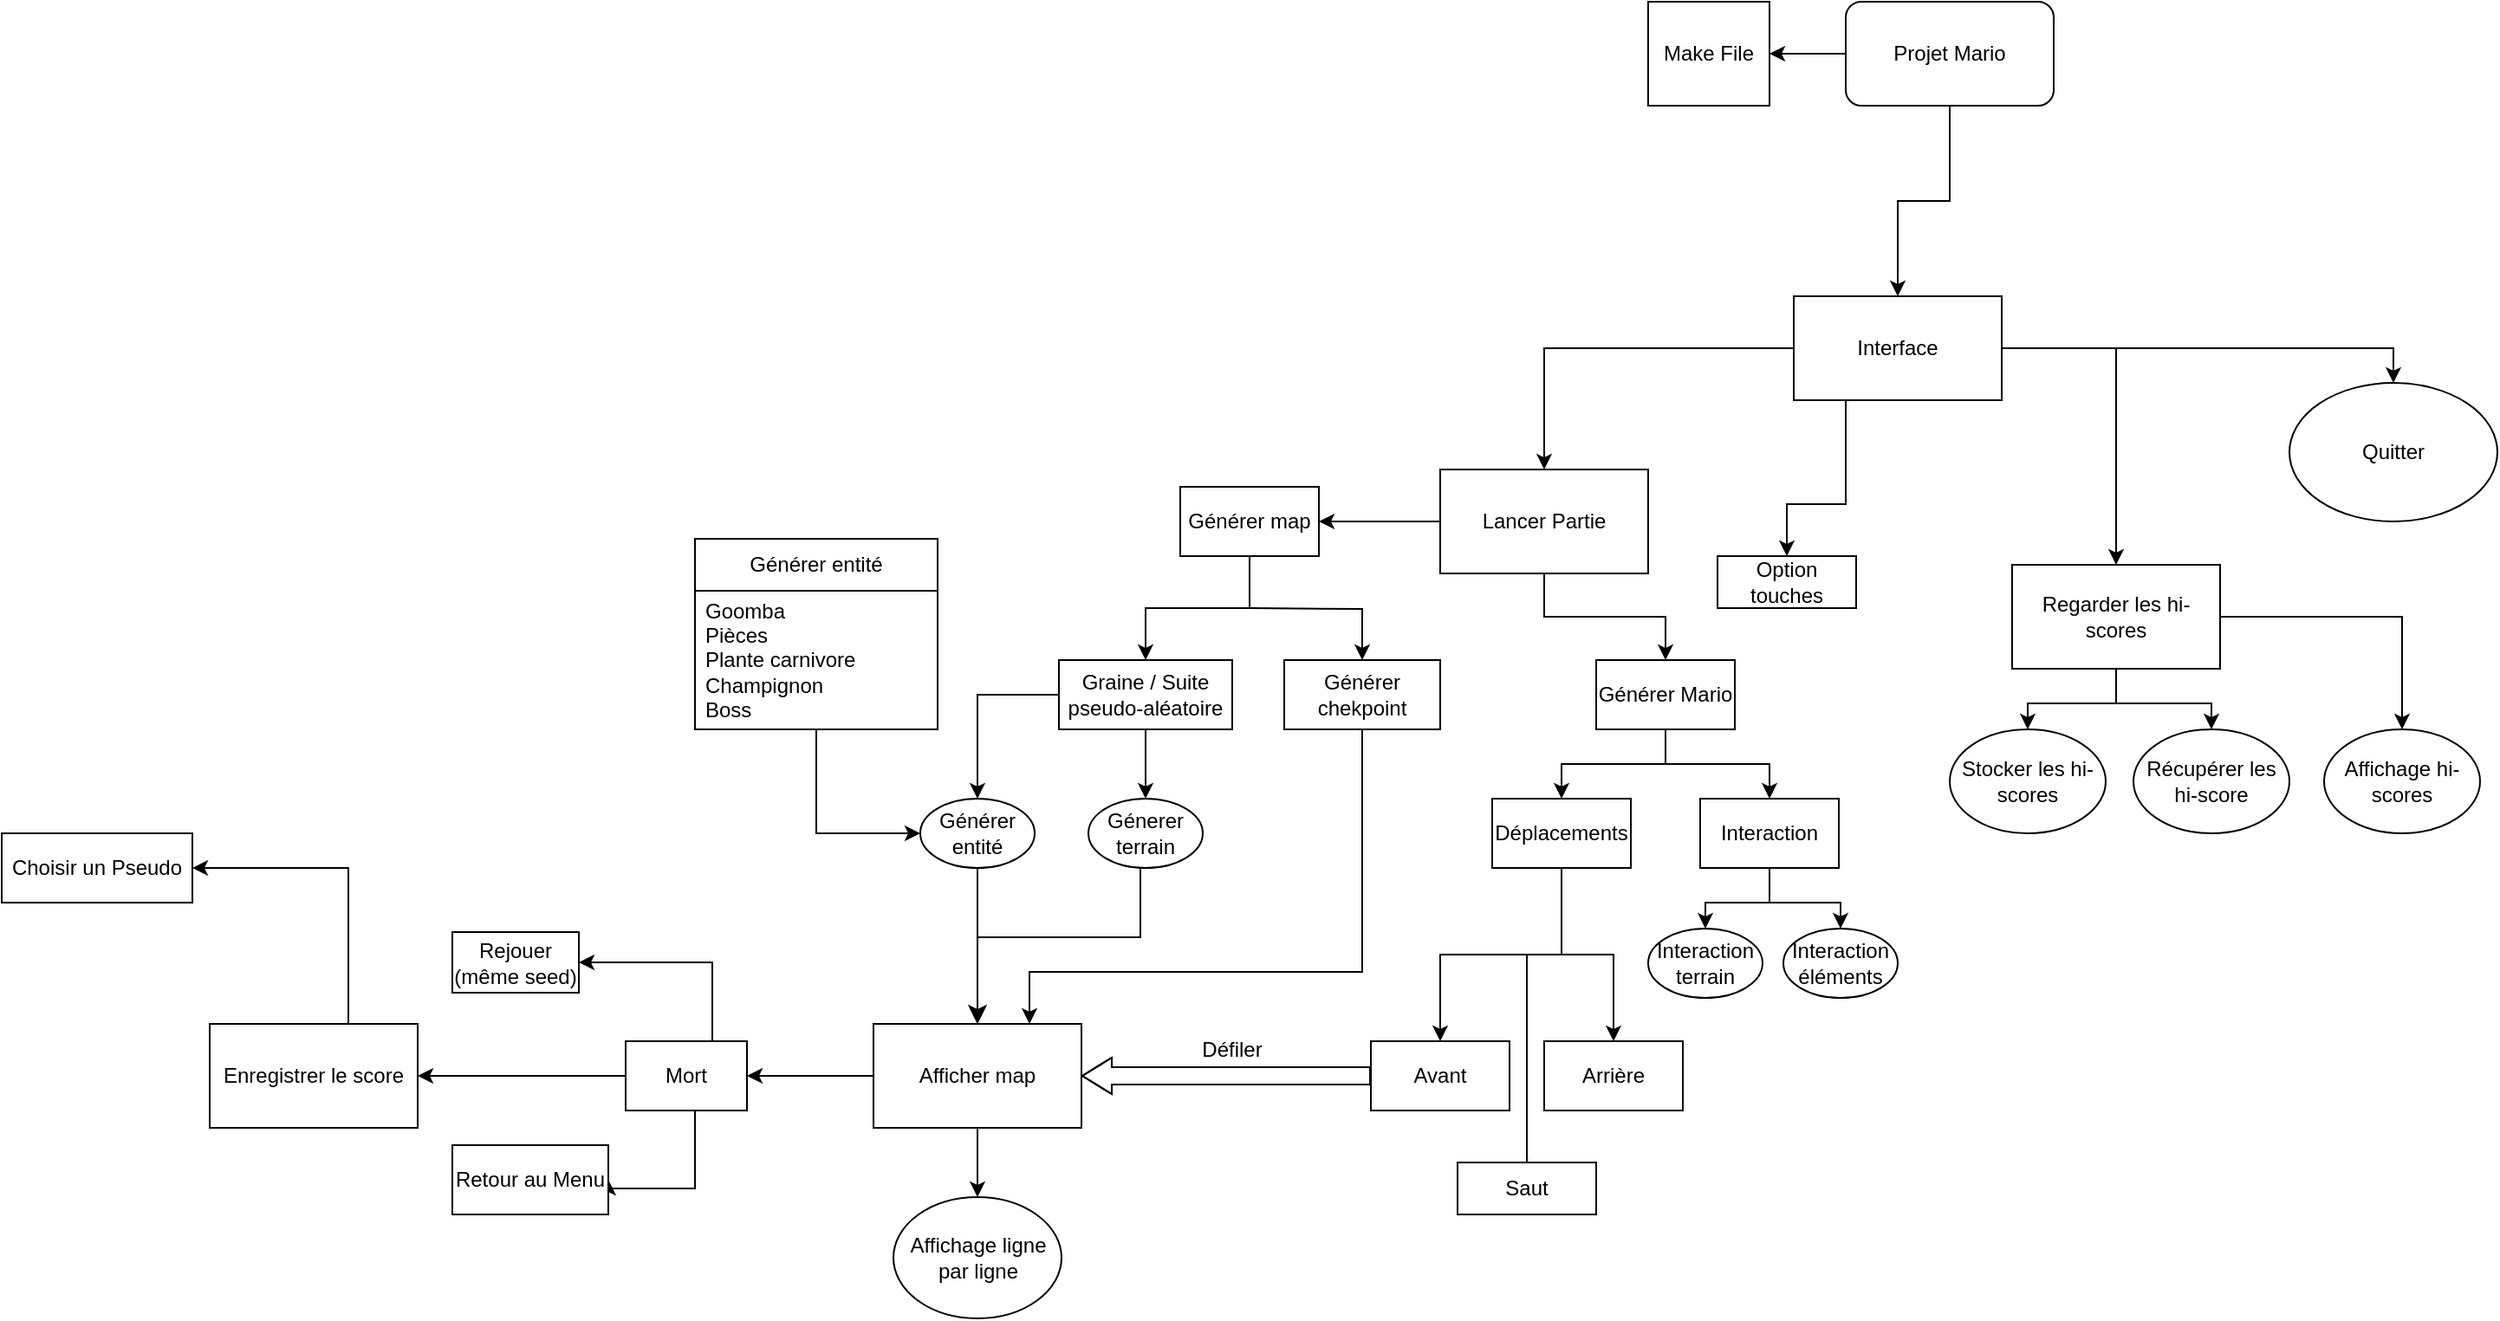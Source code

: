 <mxfile version="26.0.10">
  <diagram name="Page-1" id="3Ub4bXwL-AXnyBRuHnWu">
    <mxGraphModel dx="2500" dy="739" grid="1" gridSize="10" guides="1" tooltips="1" connect="1" arrows="1" fold="1" page="1" pageScale="1" pageWidth="827" pageHeight="1169" math="0" shadow="0">
      <root>
        <mxCell id="0" />
        <mxCell id="1" parent="0" />
        <mxCell id="WMoN78tWzcWq6Xf_8WZY-3" style="edgeStyle=orthogonalEdgeStyle;rounded=0;orthogonalLoop=1;jettySize=auto;html=1;" parent="1" source="WMoN78tWzcWq6Xf_8WZY-1" target="WMoN78tWzcWq6Xf_8WZY-2" edge="1">
          <mxGeometry relative="1" as="geometry" />
        </mxCell>
        <mxCell id="l7IHS68TkZHI2Xt5Ijet-1" style="edgeStyle=orthogonalEdgeStyle;rounded=0;orthogonalLoop=1;jettySize=auto;html=1;" edge="1" parent="1" source="WMoN78tWzcWq6Xf_8WZY-1" target="l7IHS68TkZHI2Xt5Ijet-2">
          <mxGeometry relative="1" as="geometry">
            <mxPoint x="250" y="60" as="targetPoint" />
          </mxGeometry>
        </mxCell>
        <mxCell id="WMoN78tWzcWq6Xf_8WZY-1" value="Projet Mario" style="rounded=1;whiteSpace=wrap;html=1;" parent="1" vertex="1">
          <mxGeometry x="354" y="30" width="120" height="60" as="geometry" />
        </mxCell>
        <mxCell id="WMoN78tWzcWq6Xf_8WZY-7" style="edgeStyle=orthogonalEdgeStyle;rounded=0;orthogonalLoop=1;jettySize=auto;html=1;" parent="1" source="WMoN78tWzcWq6Xf_8WZY-2" target="WMoN78tWzcWq6Xf_8WZY-5" edge="1">
          <mxGeometry relative="1" as="geometry" />
        </mxCell>
        <mxCell id="WMoN78tWzcWq6Xf_8WZY-8" style="edgeStyle=orthogonalEdgeStyle;rounded=0;orthogonalLoop=1;jettySize=auto;html=1;" parent="1" source="WMoN78tWzcWq6Xf_8WZY-2" target="WMoN78tWzcWq6Xf_8WZY-4" edge="1">
          <mxGeometry relative="1" as="geometry" />
        </mxCell>
        <mxCell id="WMoN78tWzcWq6Xf_8WZY-10" style="edgeStyle=orthogonalEdgeStyle;rounded=0;orthogonalLoop=1;jettySize=auto;html=1;entryX=0.5;entryY=0;entryDx=0;entryDy=0;" parent="1" source="WMoN78tWzcWq6Xf_8WZY-2" target="WMoN78tWzcWq6Xf_8WZY-9" edge="1">
          <mxGeometry relative="1" as="geometry" />
        </mxCell>
        <mxCell id="WMoN78tWzcWq6Xf_8WZY-2" value="Interface" style="rounded=0;whiteSpace=wrap;html=1;" parent="1" vertex="1">
          <mxGeometry x="324" y="200" width="120" height="60" as="geometry" />
        </mxCell>
        <mxCell id="9y-omQngG6LSQe04KciU-6" style="edgeStyle=orthogonalEdgeStyle;rounded=0;orthogonalLoop=1;jettySize=auto;html=1;entryX=0.5;entryY=0;entryDx=0;entryDy=0;" parent="1" source="WMoN78tWzcWq6Xf_8WZY-4" target="9y-omQngG6LSQe04KciU-3" edge="1">
          <mxGeometry relative="1" as="geometry" />
        </mxCell>
        <mxCell id="9y-omQngG6LSQe04KciU-7" style="edgeStyle=orthogonalEdgeStyle;rounded=0;orthogonalLoop=1;jettySize=auto;html=1;" parent="1" source="WMoN78tWzcWq6Xf_8WZY-4" target="9y-omQngG6LSQe04KciU-4" edge="1">
          <mxGeometry relative="1" as="geometry" />
        </mxCell>
        <mxCell id="WMoN78tWzcWq6Xf_8WZY-4" value="Lancer Partie" style="rounded=0;whiteSpace=wrap;html=1;" parent="1" vertex="1">
          <mxGeometry x="120" y="300" width="120" height="60" as="geometry" />
        </mxCell>
        <mxCell id="WMoN78tWzcWq6Xf_8WZY-14" style="edgeStyle=orthogonalEdgeStyle;rounded=0;orthogonalLoop=1;jettySize=auto;html=1;entryX=0.5;entryY=0;entryDx=0;entryDy=0;" parent="1" source="WMoN78tWzcWq6Xf_8WZY-5" target="WMoN78tWzcWq6Xf_8WZY-11" edge="1">
          <mxGeometry relative="1" as="geometry">
            <mxPoint x="459" y="445" as="targetPoint" />
          </mxGeometry>
        </mxCell>
        <mxCell id="WMoN78tWzcWq6Xf_8WZY-15" style="edgeStyle=orthogonalEdgeStyle;rounded=0;orthogonalLoop=1;jettySize=auto;html=1;" parent="1" source="WMoN78tWzcWq6Xf_8WZY-5" target="WMoN78tWzcWq6Xf_8WZY-12" edge="1">
          <mxGeometry relative="1" as="geometry" />
        </mxCell>
        <mxCell id="WMoN78tWzcWq6Xf_8WZY-16" style="edgeStyle=orthogonalEdgeStyle;rounded=0;orthogonalLoop=1;jettySize=auto;html=1;entryX=0.5;entryY=0;entryDx=0;entryDy=0;" parent="1" source="WMoN78tWzcWq6Xf_8WZY-5" target="WMoN78tWzcWq6Xf_8WZY-13" edge="1">
          <mxGeometry relative="1" as="geometry" />
        </mxCell>
        <mxCell id="WMoN78tWzcWq6Xf_8WZY-5" value="Regarder les hi-scores" style="rounded=0;whiteSpace=wrap;html=1;" parent="1" vertex="1">
          <mxGeometry x="450" y="355" width="120" height="60" as="geometry" />
        </mxCell>
        <mxCell id="WMoN78tWzcWq6Xf_8WZY-9" value="Quitter" style="ellipse;whiteSpace=wrap;html=1;" parent="1" vertex="1">
          <mxGeometry x="610" y="250" width="120" height="80" as="geometry" />
        </mxCell>
        <mxCell id="WMoN78tWzcWq6Xf_8WZY-11" value="Stocker les hi-scores" style="ellipse;whiteSpace=wrap;html=1;" parent="1" vertex="1">
          <mxGeometry x="414" y="450" width="90" height="60" as="geometry" />
        </mxCell>
        <mxCell id="WMoN78tWzcWq6Xf_8WZY-12" value="Récupérer les hi-score" style="ellipse;whiteSpace=wrap;html=1;" parent="1" vertex="1">
          <mxGeometry x="520" y="450" width="90" height="60" as="geometry" />
        </mxCell>
        <mxCell id="WMoN78tWzcWq6Xf_8WZY-13" value="Affichage hi-scores" style="ellipse;whiteSpace=wrap;html=1;" parent="1" vertex="1">
          <mxGeometry x="630" y="450" width="90" height="60" as="geometry" />
        </mxCell>
        <mxCell id="9y-omQngG6LSQe04KciU-19" style="edgeStyle=orthogonalEdgeStyle;rounded=0;orthogonalLoop=1;jettySize=auto;html=1;entryX=0.5;entryY=0;entryDx=0;entryDy=0;" parent="1" source="9y-omQngG6LSQe04KciU-3" target="9y-omQngG6LSQe04KciU-16" edge="1">
          <mxGeometry relative="1" as="geometry" />
        </mxCell>
        <mxCell id="9y-omQngG6LSQe04KciU-20" style="edgeStyle=orthogonalEdgeStyle;rounded=0;orthogonalLoop=1;jettySize=auto;html=1;" parent="1" source="9y-omQngG6LSQe04KciU-3" target="9y-omQngG6LSQe04KciU-17" edge="1">
          <mxGeometry relative="1" as="geometry" />
        </mxCell>
        <mxCell id="9y-omQngG6LSQe04KciU-3" value="Générer Mario" style="rounded=0;whiteSpace=wrap;html=1;" parent="1" vertex="1">
          <mxGeometry x="210" y="410" width="80" height="40" as="geometry" />
        </mxCell>
        <mxCell id="9y-omQngG6LSQe04KciU-12" style="edgeStyle=orthogonalEdgeStyle;rounded=0;orthogonalLoop=1;jettySize=auto;html=1;" parent="1" source="9y-omQngG6LSQe04KciU-4" target="9y-omQngG6LSQe04KciU-11" edge="1">
          <mxGeometry relative="1" as="geometry" />
        </mxCell>
        <mxCell id="9y-omQngG6LSQe04KciU-4" value="Générer map" style="rounded=0;whiteSpace=wrap;html=1;" parent="1" vertex="1">
          <mxGeometry x="-30" y="310" width="80" height="40" as="geometry" />
        </mxCell>
        <mxCell id="9y-omQngG6LSQe04KciU-9" value="Génerer terrain" style="ellipse;whiteSpace=wrap;html=1;" parent="1" vertex="1">
          <mxGeometry x="-83" y="490" width="66" height="40" as="geometry" />
        </mxCell>
        <mxCell id="9y-omQngG6LSQe04KciU-13" style="edgeStyle=orthogonalEdgeStyle;rounded=0;orthogonalLoop=1;jettySize=auto;html=1;entryX=0.5;entryY=0;entryDx=0;entryDy=0;" parent="1" source="9y-omQngG6LSQe04KciU-11" target="9y-omQngG6LSQe04KciU-9" edge="1">
          <mxGeometry relative="1" as="geometry" />
        </mxCell>
        <mxCell id="9y-omQngG6LSQe04KciU-14" style="edgeStyle=orthogonalEdgeStyle;rounded=0;orthogonalLoop=1;jettySize=auto;html=1;" parent="1" source="9y-omQngG6LSQe04KciU-11" target="9y-omQngG6LSQe04KciU-10" edge="1">
          <mxGeometry relative="1" as="geometry" />
        </mxCell>
        <mxCell id="9y-omQngG6LSQe04KciU-11" value="Graine / Suite pseudo-aléatoire" style="rounded=0;whiteSpace=wrap;html=1;" parent="1" vertex="1">
          <mxGeometry x="-100" y="410" width="100" height="40" as="geometry" />
        </mxCell>
        <mxCell id="9y-omQngG6LSQe04KciU-29" style="edgeStyle=orthogonalEdgeStyle;rounded=0;orthogonalLoop=1;jettySize=auto;html=1;" parent="1" source="9y-omQngG6LSQe04KciU-16" target="9y-omQngG6LSQe04KciU-28" edge="1">
          <mxGeometry relative="1" as="geometry" />
        </mxCell>
        <mxCell id="9y-omQngG6LSQe04KciU-37" style="edgeStyle=orthogonalEdgeStyle;rounded=0;orthogonalLoop=1;jettySize=auto;html=1;" parent="1" source="9y-omQngG6LSQe04KciU-16" target="9y-omQngG6LSQe04KciU-27" edge="1">
          <mxGeometry relative="1" as="geometry" />
        </mxCell>
        <mxCell id="9y-omQngG6LSQe04KciU-16" value="Déplacements" style="rounded=0;whiteSpace=wrap;html=1;" parent="1" vertex="1">
          <mxGeometry x="150" y="490" width="80" height="40" as="geometry" />
        </mxCell>
        <mxCell id="9y-omQngG6LSQe04KciU-24" style="edgeStyle=orthogonalEdgeStyle;rounded=0;orthogonalLoop=1;jettySize=auto;html=1;" parent="1" source="9y-omQngG6LSQe04KciU-17" target="9y-omQngG6LSQe04KciU-23" edge="1">
          <mxGeometry relative="1" as="geometry" />
        </mxCell>
        <mxCell id="9y-omQngG6LSQe04KciU-25" style="edgeStyle=orthogonalEdgeStyle;rounded=0;orthogonalLoop=1;jettySize=auto;html=1;" parent="1" source="9y-omQngG6LSQe04KciU-17" target="9y-omQngG6LSQe04KciU-22" edge="1">
          <mxGeometry relative="1" as="geometry" />
        </mxCell>
        <mxCell id="9y-omQngG6LSQe04KciU-17" value="Interaction" style="rounded=0;whiteSpace=wrap;html=1;" parent="1" vertex="1">
          <mxGeometry x="270" y="490" width="80" height="40" as="geometry" />
        </mxCell>
        <mxCell id="9y-omQngG6LSQe04KciU-22" value="Interaction terrain" style="ellipse;whiteSpace=wrap;html=1;" parent="1" vertex="1">
          <mxGeometry x="240" y="565" width="66" height="40" as="geometry" />
        </mxCell>
        <mxCell id="9y-omQngG6LSQe04KciU-23" value="Interaction éléments" style="ellipse;whiteSpace=wrap;html=1;" parent="1" vertex="1">
          <mxGeometry x="318" y="565" width="66" height="40" as="geometry" />
        </mxCell>
        <mxCell id="9y-omQngG6LSQe04KciU-27" value="Avant" style="rounded=0;whiteSpace=wrap;html=1;" parent="1" vertex="1">
          <mxGeometry x="80" y="630" width="80" height="40" as="geometry" />
        </mxCell>
        <mxCell id="9y-omQngG6LSQe04KciU-28" value="Arrière" style="rounded=0;whiteSpace=wrap;html=1;" parent="1" vertex="1">
          <mxGeometry x="180" y="630" width="80" height="40" as="geometry" />
        </mxCell>
        <mxCell id="NP3sbxv5JZVaydbufz7E-2" style="edgeStyle=orthogonalEdgeStyle;rounded=0;orthogonalLoop=1;jettySize=auto;html=1;" parent="1" source="9y-omQngG6LSQe04KciU-31" target="NP3sbxv5JZVaydbufz7E-1" edge="1">
          <mxGeometry relative="1" as="geometry" />
        </mxCell>
        <mxCell id="RsW5BsMWfzfgke6dLuLi-3" style="edgeStyle=orthogonalEdgeStyle;rounded=0;orthogonalLoop=1;jettySize=auto;html=1;entryX=1;entryY=0.5;entryDx=0;entryDy=0;" parent="1" source="9y-omQngG6LSQe04KciU-31" target="RsW5BsMWfzfgke6dLuLi-2" edge="1">
          <mxGeometry relative="1" as="geometry" />
        </mxCell>
        <mxCell id="9y-omQngG6LSQe04KciU-31" value="Afficher map" style="rounded=0;whiteSpace=wrap;html=1;" parent="1" vertex="1">
          <mxGeometry x="-207" y="620" width="120" height="60" as="geometry" />
        </mxCell>
        <mxCell id="9y-omQngG6LSQe04KciU-38" value="" style="shape=flexArrow;endArrow=classic;html=1;rounded=0;endWidth=10;endSize=5.33;" parent="1" source="9y-omQngG6LSQe04KciU-27" target="9y-omQngG6LSQe04KciU-31" edge="1">
          <mxGeometry width="50" height="50" relative="1" as="geometry">
            <mxPoint x="30" y="760" as="sourcePoint" />
            <mxPoint x="80" y="710" as="targetPoint" />
            <Array as="points">
              <mxPoint x="50" y="650" />
            </Array>
          </mxGeometry>
        </mxCell>
        <mxCell id="9y-omQngG6LSQe04KciU-40" value="Défiler" style="text;html=1;align=center;verticalAlign=middle;whiteSpace=wrap;rounded=0;" parent="1" vertex="1">
          <mxGeometry x="-30" y="620" width="60" height="30" as="geometry" />
        </mxCell>
        <mxCell id="Q7g0VNaRn3uzjB3ib5WL-2" value="" style="endArrow=classic;html=1;rounded=0;exitX=0.25;exitY=1;exitDx=0;exitDy=0;" parent="1" source="WMoN78tWzcWq6Xf_8WZY-2" edge="1">
          <mxGeometry width="50" height="50" relative="1" as="geometry">
            <mxPoint x="270" y="440" as="sourcePoint" />
            <mxPoint x="320" y="350" as="targetPoint" />
            <Array as="points">
              <mxPoint x="354" y="320" />
              <mxPoint x="320" y="320" />
            </Array>
          </mxGeometry>
        </mxCell>
        <mxCell id="SzIQ4vQkkzhTimf1xyTP-13" style="edgeStyle=orthogonalEdgeStyle;rounded=0;orthogonalLoop=1;jettySize=auto;html=1;entryX=0;entryY=0.5;entryDx=0;entryDy=0;" parent="1" source="SzIQ4vQkkzhTimf1xyTP-9" target="9y-omQngG6LSQe04KciU-10" edge="1">
          <mxGeometry relative="1" as="geometry">
            <mxPoint x="-70" y="560" as="targetPoint" />
          </mxGeometry>
        </mxCell>
        <mxCell id="Q7g0VNaRn3uzjB3ib5WL-3" value="Option touches" style="rounded=0;whiteSpace=wrap;html=1;" parent="1" vertex="1">
          <mxGeometry x="280" y="350" width="80" height="30" as="geometry" />
        </mxCell>
        <mxCell id="SzIQ4vQkkzhTimf1xyTP-9" value="Générer entité" style="swimlane;fontStyle=0;childLayout=stackLayout;horizontal=1;startSize=30;horizontalStack=0;resizeParent=1;resizeParentMax=0;resizeLast=0;collapsible=1;marginBottom=0;whiteSpace=wrap;html=1;" parent="1" vertex="1">
          <mxGeometry x="-310" y="340" width="140" height="110" as="geometry">
            <mxRectangle x="-200" y="360" width="120" height="30" as="alternateBounds" />
          </mxGeometry>
        </mxCell>
        <mxCell id="SzIQ4vQkkzhTimf1xyTP-10" value="&lt;div&gt;Goomba&lt;/div&gt;&lt;div&gt;Pièces&lt;/div&gt;&lt;div&gt;Plante carnivore&lt;/div&gt;&lt;div&gt;Champignon&lt;br&gt;&lt;/div&gt;&lt;div&gt;Boss&lt;/div&gt;" style="text;strokeColor=none;fillColor=none;align=left;verticalAlign=middle;spacingLeft=4;spacingRight=4;overflow=hidden;points=[[0,0.5],[1,0.5]];portConstraint=eastwest;rotatable=0;whiteSpace=wrap;html=1;" parent="SzIQ4vQkkzhTimf1xyTP-9" vertex="1">
          <mxGeometry y="30" width="140" height="80" as="geometry" />
        </mxCell>
        <mxCell id="gNmfQAo1O-z4OAagSGY2-10" style="edgeStyle=none;curved=1;rounded=0;orthogonalLoop=1;jettySize=auto;html=1;exitX=0.5;exitY=1;exitDx=0;exitDy=0;fontSize=12;startSize=8;endSize=8;" parent="1" source="9y-omQngG6LSQe04KciU-10" target="9y-omQngG6LSQe04KciU-31" edge="1">
          <mxGeometry relative="1" as="geometry" />
        </mxCell>
        <mxCell id="9y-omQngG6LSQe04KciU-10" value="Générer entité" style="ellipse;whiteSpace=wrap;html=1;" parent="1" vertex="1">
          <mxGeometry x="-180" y="490" width="66" height="40" as="geometry" />
        </mxCell>
        <mxCell id="_hQzkET9K02GtofimhrT-1" value="" style="endArrow=classic;html=1;rounded=0;fontSize=12;startSize=8;endSize=8;curved=1;" parent="1" edge="1">
          <mxGeometry width="50" height="50" relative="1" as="geometry">
            <mxPoint x="170" y="580" as="sourcePoint" />
            <mxPoint x="170" y="720" as="targetPoint" />
          </mxGeometry>
        </mxCell>
        <mxCell id="_hQzkET9K02GtofimhrT-2" value="Saut" style="rounded=0;whiteSpace=wrap;html=1;" parent="1" vertex="1">
          <mxGeometry x="130" y="700" width="80" height="30" as="geometry" />
        </mxCell>
        <mxCell id="gNmfQAo1O-z4OAagSGY2-2" value="Générer chekpoint" style="rounded=0;whiteSpace=wrap;html=1;" parent="1" vertex="1">
          <mxGeometry x="30" y="410" width="90" height="40" as="geometry" />
        </mxCell>
        <mxCell id="gNmfQAo1O-z4OAagSGY2-12" style="edgeStyle=none;curved=1;rounded=0;orthogonalLoop=1;jettySize=auto;html=1;exitX=0.5;exitY=1;exitDx=0;exitDy=0;fontSize=12;startSize=8;endSize=8;" parent="1" source="9y-omQngG6LSQe04KciU-4" target="9y-omQngG6LSQe04KciU-4" edge="1">
          <mxGeometry relative="1" as="geometry" />
        </mxCell>
        <mxCell id="gNmfQAo1O-z4OAagSGY2-18" style="edgeStyle=orthogonalEdgeStyle;rounded=0;orthogonalLoop=1;jettySize=auto;html=1;exitX=0.5;exitY=1;exitDx=0;exitDy=0;entryX=0.75;entryY=0;entryDx=0;entryDy=0;" parent="1" source="gNmfQAo1O-z4OAagSGY2-2" target="9y-omQngG6LSQe04KciU-31" edge="1">
          <mxGeometry relative="1" as="geometry">
            <mxPoint x="87" y="470" as="sourcePoint" />
            <mxPoint x="40" y="565" as="targetPoint" />
            <Array as="points">
              <mxPoint x="75" y="590" />
              <mxPoint x="-117" y="590" />
            </Array>
          </mxGeometry>
        </mxCell>
        <mxCell id="gNmfQAo1O-z4OAagSGY2-19" style="edgeStyle=orthogonalEdgeStyle;rounded=0;orthogonalLoop=1;jettySize=auto;html=1;entryX=0.5;entryY=0;entryDx=0;entryDy=0;" parent="1" target="gNmfQAo1O-z4OAagSGY2-2" edge="1">
          <mxGeometry relative="1" as="geometry">
            <mxPoint x="10" y="380" as="sourcePoint" />
            <mxPoint x="51.5" y="467.5" as="targetPoint" />
          </mxGeometry>
        </mxCell>
        <mxCell id="gNmfQAo1O-z4OAagSGY2-20" style="edgeStyle=orthogonalEdgeStyle;rounded=0;orthogonalLoop=1;jettySize=auto;html=1;exitX=0.5;exitY=1;exitDx=0;exitDy=0;entryX=0.5;entryY=0;entryDx=0;entryDy=0;" parent="1" source="9y-omQngG6LSQe04KciU-9" target="9y-omQngG6LSQe04KciU-31" edge="1">
          <mxGeometry relative="1" as="geometry">
            <mxPoint x="-53" y="565" as="sourcePoint" />
            <mxPoint x="-100" y="635" as="targetPoint" />
            <Array as="points">
              <mxPoint x="-53" y="530" />
              <mxPoint x="-53" y="570" />
              <mxPoint x="-147" y="570" />
            </Array>
          </mxGeometry>
        </mxCell>
        <mxCell id="NP3sbxv5JZVaydbufz7E-1" value="Affichage ligne par ligne" style="ellipse;whiteSpace=wrap;html=1;" parent="1" vertex="1">
          <mxGeometry x="-195.5" y="720" width="97" height="70" as="geometry" />
        </mxCell>
        <mxCell id="RsW5BsMWfzfgke6dLuLi-7" style="edgeStyle=orthogonalEdgeStyle;rounded=0;orthogonalLoop=1;jettySize=auto;html=1;entryX=1;entryY=0.5;entryDx=0;entryDy=0;" parent="1" source="RsW5BsMWfzfgke6dLuLi-2" target="RsW5BsMWfzfgke6dLuLi-4" edge="1">
          <mxGeometry relative="1" as="geometry">
            <Array as="points">
              <mxPoint x="-300" y="584" />
            </Array>
          </mxGeometry>
        </mxCell>
        <mxCell id="RsW5BsMWfzfgke6dLuLi-8" style="edgeStyle=orthogonalEdgeStyle;rounded=0;orthogonalLoop=1;jettySize=auto;html=1;entryX=1;entryY=0.5;entryDx=0;entryDy=0;" parent="1" source="RsW5BsMWfzfgke6dLuLi-2" target="RsW5BsMWfzfgke6dLuLi-5" edge="1">
          <mxGeometry relative="1" as="geometry">
            <Array as="points">
              <mxPoint x="-310" y="715" />
            </Array>
          </mxGeometry>
        </mxCell>
        <mxCell id="Qozt2_HypDaqUJHws3HK-2" style="edgeStyle=orthogonalEdgeStyle;rounded=0;orthogonalLoop=1;jettySize=auto;html=1;entryX=1;entryY=0.5;entryDx=0;entryDy=0;" parent="1" source="RsW5BsMWfzfgke6dLuLi-2" target="Qozt2_HypDaqUJHws3HK-1" edge="1">
          <mxGeometry relative="1" as="geometry" />
        </mxCell>
        <mxCell id="RsW5BsMWfzfgke6dLuLi-2" value="Mort" style="rounded=0;whiteSpace=wrap;html=1;" parent="1" vertex="1">
          <mxGeometry x="-350" y="630" width="70" height="40" as="geometry" />
        </mxCell>
        <mxCell id="RsW5BsMWfzfgke6dLuLi-4" value="Rejouer (même seed)" style="rounded=0;whiteSpace=wrap;html=1;" parent="1" vertex="1">
          <mxGeometry x="-450" y="567" width="73" height="35" as="geometry" />
        </mxCell>
        <mxCell id="RsW5BsMWfzfgke6dLuLi-5" value="Retour au Menu" style="rounded=0;whiteSpace=wrap;html=1;" parent="1" vertex="1">
          <mxGeometry x="-450" y="690" width="90" height="40" as="geometry" />
        </mxCell>
        <mxCell id="Qozt2_HypDaqUJHws3HK-4" style="edgeStyle=orthogonalEdgeStyle;rounded=0;orthogonalLoop=1;jettySize=auto;html=1;entryX=1;entryY=0.5;entryDx=0;entryDy=0;" parent="1" source="Qozt2_HypDaqUJHws3HK-1" target="Qozt2_HypDaqUJHws3HK-3" edge="1">
          <mxGeometry relative="1" as="geometry">
            <Array as="points">
              <mxPoint x="-510" y="530" />
            </Array>
          </mxGeometry>
        </mxCell>
        <mxCell id="Qozt2_HypDaqUJHws3HK-1" value="Enregistrer le score" style="rounded=0;whiteSpace=wrap;html=1;" parent="1" vertex="1">
          <mxGeometry x="-590" y="620" width="120" height="60" as="geometry" />
        </mxCell>
        <mxCell id="Qozt2_HypDaqUJHws3HK-3" value="Choisir un Pseudo" style="rounded=0;whiteSpace=wrap;html=1;" parent="1" vertex="1">
          <mxGeometry x="-710" y="510" width="110" height="40" as="geometry" />
        </mxCell>
        <mxCell id="l7IHS68TkZHI2Xt5Ijet-2" value="Make File" style="rounded=0;whiteSpace=wrap;html=1;" vertex="1" parent="1">
          <mxGeometry x="240" y="30" width="70" height="60" as="geometry" />
        </mxCell>
      </root>
    </mxGraphModel>
  </diagram>
</mxfile>
